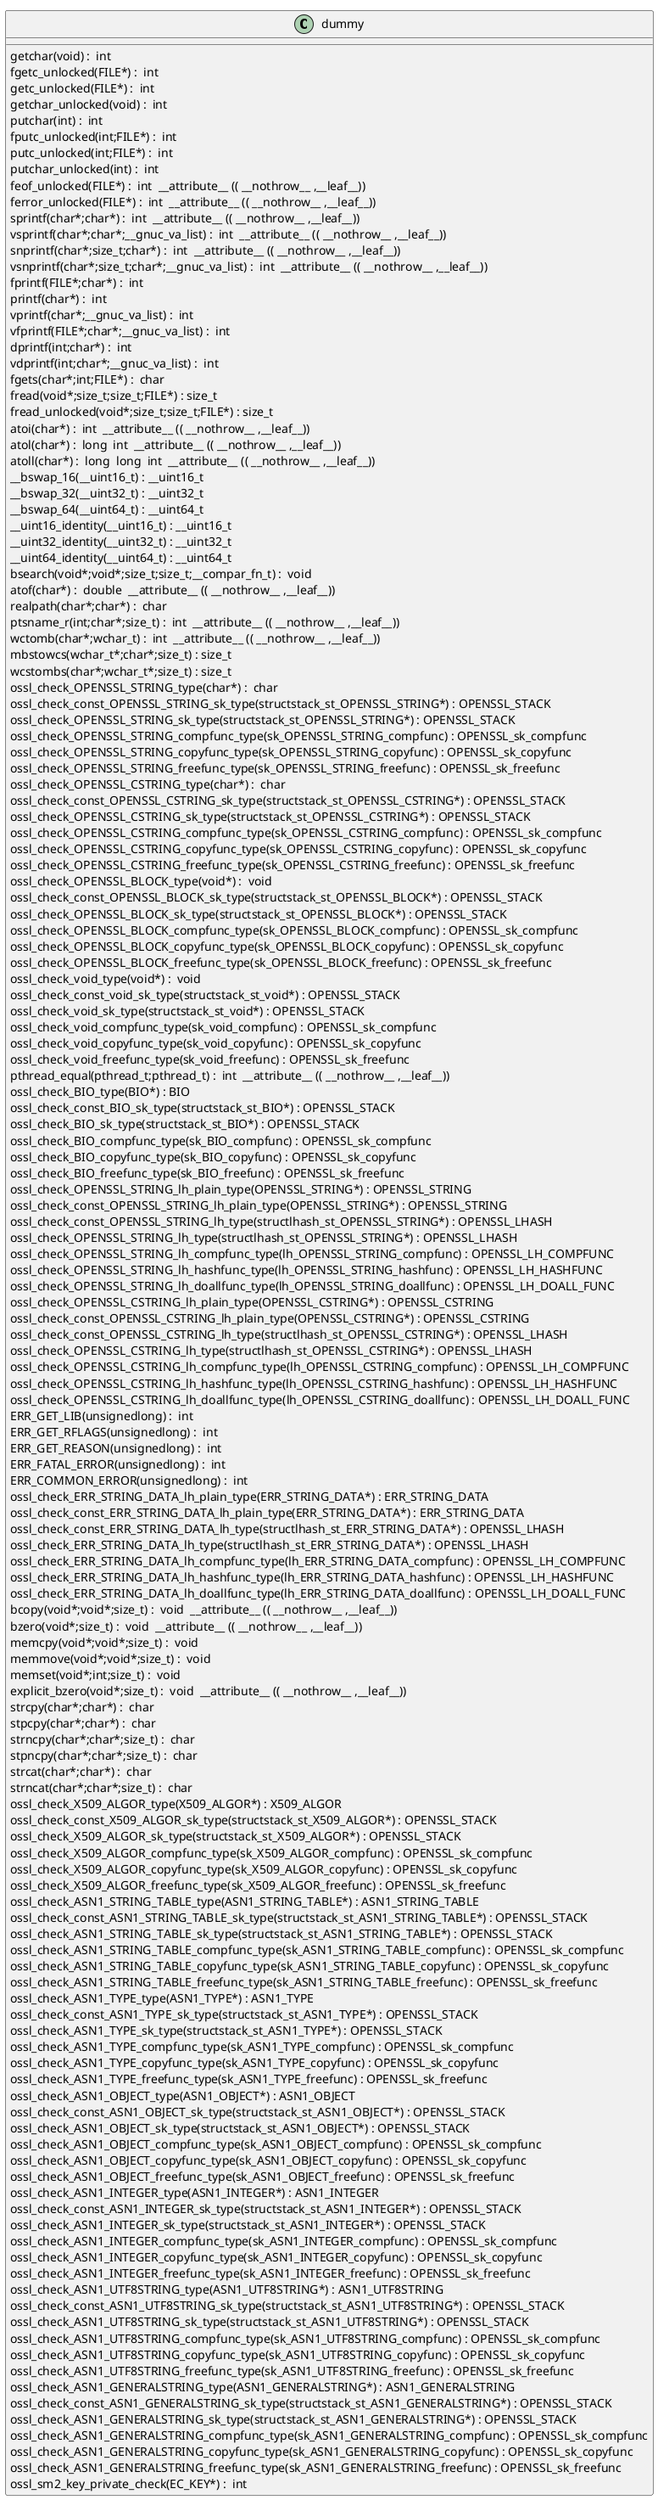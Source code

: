 @startuml
!pragma layout smetana
class dummy {
getchar(void) :  int  [[[./../../.././qc/crypto/sm2/sm2_key.c.html#911]]]
fgetc_unlocked(FILE*) :  int  [[[./../../.././qc/crypto/sm2/sm2_key.c.html#920]]]
getc_unlocked(FILE*) :  int  [[[./../../.././qc/crypto/sm2/sm2_key.c.html#930]]]
getchar_unlocked(void) :  int  [[[./../../.././qc/crypto/sm2/sm2_key.c.html#937]]]
putchar(int) :  int  [[[./../../.././qc/crypto/sm2/sm2_key.c.html#946]]]
fputc_unlocked(int;FILE*) :  int  [[[./../../.././qc/crypto/sm2/sm2_key.c.html#955]]]
putc_unlocked(int;FILE*) :  int  [[[./../../.././qc/crypto/sm2/sm2_key.c.html#965]]]
putchar_unlocked(int) :  int  [[[./../../.././qc/crypto/sm2/sm2_key.c.html#972]]]
feof_unlocked(FILE*) :  int  __attribute__ (( __nothrow__ ,__leaf__)) [[[./../../.././qc/crypto/sm2/sm2_key.c.html#978]]]
ferror_unlocked(FILE*) :  int  __attribute__ (( __nothrow__ ,__leaf__)) [[[./../../.././qc/crypto/sm2/sm2_key.c.html#985]]]
sprintf(char*;char*) :  int  __attribute__ (( __nothrow__ ,__leaf__)) [[[./../../.././qc/crypto/sm2/sm2_key.c.html#1004]]]
vsprintf(char*;char*;__gnuc_va_list) :  int  __attribute__ (( __nothrow__ ,__leaf__)) [[[./../../.././qc/crypto/sm2/sm2_key.c.html#1017]]]
snprintf(char*;size_t;char*) :  int  __attribute__ (( __nothrow__ ,__leaf__)) [[[./../../.././qc/crypto/sm2/sm2_key.c.html#1036]]]
vsnprintf(char*;size_t;char*;__gnuc_va_list) :  int  __attribute__ (( __nothrow__ ,__leaf__)) [[[./../../.././qc/crypto/sm2/sm2_key.c.html#1050]]]
fprintf(FILE*;char*) :  int  [[[./../../.././qc/crypto/sm2/sm2_key.c.html#1071]]]
printf(char*) :  int  [[[./../../.././qc/crypto/sm2/sm2_key.c.html#1078]]]
vprintf(char*;__gnuc_va_list) :  int  [[[./../../.././qc/crypto/sm2/sm2_key.c.html#1090]]]
vfprintf(FILE*;char*;__gnuc_va_list) :  int  [[[./../../.././qc/crypto/sm2/sm2_key.c.html#1100]]]
dprintf(int;char*) :  int  [[[./../../.././qc/crypto/sm2/sm2_key.c.html#1115]]]
vdprintf(int;char*;__gnuc_va_list) :  int  [[[./../../.././qc/crypto/sm2/sm2_key.c.html#1126]]]
fgets(char*;int;FILE*) :  char  [[[./../../.././qc/crypto/sm2/sm2_key.c.html#1145]]]
fread(void*;size_t;size_t;FILE*) : size_t [[[./../../.././qc/crypto/sm2/sm2_key.c.html#1171]]]
fread_unlocked(void*;size_t;size_t;FILE*) : size_t [[[./../../.././qc/crypto/sm2/sm2_key.c.html#1198]]]
atoi(char*) :  int  __attribute__ (( __nothrow__ ,__leaf__)) [[[./../../.././qc/crypto/sm2/sm2_key.c.html#1358]]]
atol(char*) :  long  int  __attribute__ (( __nothrow__ ,__leaf__)) [[[./../../.././qc/crypto/sm2/sm2_key.c.html#1363]]]
atoll(char*) :  long  long  int  __attribute__ (( __nothrow__ ,__leaf__)) [[[./../../.././qc/crypto/sm2/sm2_key.c.html#1370]]]
__bswap_16(__uint16_t) : __uint16_t [[[./../../.././qc/crypto/sm2/sm2_key.c.html#1517]]]
__bswap_32(__uint32_t) : __uint32_t [[[./../../.././qc/crypto/sm2/sm2_key.c.html#1532]]]
__bswap_64(__uint64_t) : __uint64_t [[[./../../.././qc/crypto/sm2/sm2_key.c.html#1542]]]
__uint16_identity(__uint16_t) : __uint16_t [[[./../../.././qc/crypto/sm2/sm2_key.c.html#1554]]]
__uint32_identity(__uint32_t) : __uint32_t [[[./../../.././qc/crypto/sm2/sm2_key.c.html#1560]]]
__uint64_identity(__uint64_t) : __uint64_t [[[./../../.././qc/crypto/sm2/sm2_key.c.html#1566]]]
bsearch(void*;void*;size_t;size_t;__compar_fn_t) :  void  [[[./../../.././qc/crypto/sm2/sm2_key.c.html#2234]]]
atof(char*) :  double  __attribute__ (( __nothrow__ ,__leaf__)) [[[./../../.././qc/crypto/sm2/sm2_key.c.html#1]]]
realpath(char*;char*) :  char  [[[./../../.././qc/crypto/sm2/sm2_key.c.html#1]]]
ptsname_r(int;char*;size_t) :  int  __attribute__ (( __nothrow__ ,__leaf__)) [[[./../../.././qc/crypto/sm2/sm2_key.c.html#1]]]
wctomb(char*;wchar_t) :  int  __attribute__ (( __nothrow__ ,__leaf__)) [[[./../../.././qc/crypto/sm2/sm2_key.c.html#1]]]
mbstowcs(wchar_t*;char*;size_t) : size_t [[[./../../.././qc/crypto/sm2/sm2_key.c.html#1]]]
wcstombs(char*;wchar_t*;size_t) : size_t [[[./../../.././qc/crypto/sm2/sm2_key.c.html#1]]]
ossl_check_OPENSSL_STRING_type(char*) :  char  [[[./../../.././qc/crypto/sm2/sm2_key.c.html#1]]]
ossl_check_const_OPENSSL_STRING_sk_type(structstack_st_OPENSSL_STRING*) : OPENSSL_STACK [[[./../../.././qc/crypto/sm2/sm2_key.c.html#1]]]
ossl_check_OPENSSL_STRING_sk_type(structstack_st_OPENSSL_STRING*) : OPENSSL_STACK [[[./../../.././qc/crypto/sm2/sm2_key.c.html#1]]]
ossl_check_OPENSSL_STRING_compfunc_type(sk_OPENSSL_STRING_compfunc) : OPENSSL_sk_compfunc [[[./../../.././qc/crypto/sm2/sm2_key.c.html#1]]]
ossl_check_OPENSSL_STRING_copyfunc_type(sk_OPENSSL_STRING_copyfunc) : OPENSSL_sk_copyfunc [[[./../../.././qc/crypto/sm2/sm2_key.c.html#1]]]
ossl_check_OPENSSL_STRING_freefunc_type(sk_OPENSSL_STRING_freefunc) : OPENSSL_sk_freefunc [[[./../../.././qc/crypto/sm2/sm2_key.c.html#1]]]
ossl_check_OPENSSL_CSTRING_type(char*) :  char  [[[./../../.././qc/crypto/sm2/sm2_key.c.html#1]]]
ossl_check_const_OPENSSL_CSTRING_sk_type(structstack_st_OPENSSL_CSTRING*) : OPENSSL_STACK [[[./../../.././qc/crypto/sm2/sm2_key.c.html#1]]]
ossl_check_OPENSSL_CSTRING_sk_type(structstack_st_OPENSSL_CSTRING*) : OPENSSL_STACK [[[./../../.././qc/crypto/sm2/sm2_key.c.html#1]]]
ossl_check_OPENSSL_CSTRING_compfunc_type(sk_OPENSSL_CSTRING_compfunc) : OPENSSL_sk_compfunc [[[./../../.././qc/crypto/sm2/sm2_key.c.html#1]]]
ossl_check_OPENSSL_CSTRING_copyfunc_type(sk_OPENSSL_CSTRING_copyfunc) : OPENSSL_sk_copyfunc [[[./../../.././qc/crypto/sm2/sm2_key.c.html#1]]]
ossl_check_OPENSSL_CSTRING_freefunc_type(sk_OPENSSL_CSTRING_freefunc) : OPENSSL_sk_freefunc [[[./../../.././qc/crypto/sm2/sm2_key.c.html#1]]]
ossl_check_OPENSSL_BLOCK_type(void*) :  void  [[[./../../.././qc/crypto/sm2/sm2_key.c.html#1]]]
ossl_check_const_OPENSSL_BLOCK_sk_type(structstack_st_OPENSSL_BLOCK*) : OPENSSL_STACK [[[./../../.././qc/crypto/sm2/sm2_key.c.html#1]]]
ossl_check_OPENSSL_BLOCK_sk_type(structstack_st_OPENSSL_BLOCK*) : OPENSSL_STACK [[[./../../.././qc/crypto/sm2/sm2_key.c.html#1]]]
ossl_check_OPENSSL_BLOCK_compfunc_type(sk_OPENSSL_BLOCK_compfunc) : OPENSSL_sk_compfunc [[[./../../.././qc/crypto/sm2/sm2_key.c.html#1]]]
ossl_check_OPENSSL_BLOCK_copyfunc_type(sk_OPENSSL_BLOCK_copyfunc) : OPENSSL_sk_copyfunc [[[./../../.././qc/crypto/sm2/sm2_key.c.html#1]]]
ossl_check_OPENSSL_BLOCK_freefunc_type(sk_OPENSSL_BLOCK_freefunc) : OPENSSL_sk_freefunc [[[./../../.././qc/crypto/sm2/sm2_key.c.html#1]]]
ossl_check_void_type(void*) :  void  [[[./../../.././qc/crypto/sm2/sm2_key.c.html#1]]]
ossl_check_const_void_sk_type(structstack_st_void*) : OPENSSL_STACK [[[./../../.././qc/crypto/sm2/sm2_key.c.html#1]]]
ossl_check_void_sk_type(structstack_st_void*) : OPENSSL_STACK [[[./../../.././qc/crypto/sm2/sm2_key.c.html#1]]]
ossl_check_void_compfunc_type(sk_void_compfunc) : OPENSSL_sk_compfunc [[[./../../.././qc/crypto/sm2/sm2_key.c.html#1]]]
ossl_check_void_copyfunc_type(sk_void_copyfunc) : OPENSSL_sk_copyfunc [[[./../../.././qc/crypto/sm2/sm2_key.c.html#1]]]
ossl_check_void_freefunc_type(sk_void_freefunc) : OPENSSL_sk_freefunc [[[./../../.././qc/crypto/sm2/sm2_key.c.html#1]]]
pthread_equal(pthread_t;pthread_t) :  int  __attribute__ (( __nothrow__ ,__leaf__)) [[[./../../.././qc/crypto/sm2/sm2_key.c.html#1]]]
ossl_check_BIO_type(BIO*) : BIO [[[./../../.././qc/crypto/sm2/sm2_key.c.html#1]]]
ossl_check_const_BIO_sk_type(structstack_st_BIO*) : OPENSSL_STACK [[[./../../.././qc/crypto/sm2/sm2_key.c.html#1]]]
ossl_check_BIO_sk_type(structstack_st_BIO*) : OPENSSL_STACK [[[./../../.././qc/crypto/sm2/sm2_key.c.html#1]]]
ossl_check_BIO_compfunc_type(sk_BIO_compfunc) : OPENSSL_sk_compfunc [[[./../../.././qc/crypto/sm2/sm2_key.c.html#1]]]
ossl_check_BIO_copyfunc_type(sk_BIO_copyfunc) : OPENSSL_sk_copyfunc [[[./../../.././qc/crypto/sm2/sm2_key.c.html#1]]]
ossl_check_BIO_freefunc_type(sk_BIO_freefunc) : OPENSSL_sk_freefunc [[[./../../.././qc/crypto/sm2/sm2_key.c.html#1]]]
ossl_check_OPENSSL_STRING_lh_plain_type(OPENSSL_STRING*) : OPENSSL_STRING [[[./../../.././qc/crypto/sm2/sm2_key.c.html#1]]]
ossl_check_const_OPENSSL_STRING_lh_plain_type(OPENSSL_STRING*) : OPENSSL_STRING [[[./../../.././qc/crypto/sm2/sm2_key.c.html#1]]]
ossl_check_const_OPENSSL_STRING_lh_type(structlhash_st_OPENSSL_STRING*) : OPENSSL_LHASH [[[./../../.././qc/crypto/sm2/sm2_key.c.html#1]]]
ossl_check_OPENSSL_STRING_lh_type(structlhash_st_OPENSSL_STRING*) : OPENSSL_LHASH [[[./../../.././qc/crypto/sm2/sm2_key.c.html#1]]]
ossl_check_OPENSSL_STRING_lh_compfunc_type(lh_OPENSSL_STRING_compfunc) : OPENSSL_LH_COMPFUNC [[[./../../.././qc/crypto/sm2/sm2_key.c.html#1]]]
ossl_check_OPENSSL_STRING_lh_hashfunc_type(lh_OPENSSL_STRING_hashfunc) : OPENSSL_LH_HASHFUNC [[[./../../.././qc/crypto/sm2/sm2_key.c.html#1]]]
ossl_check_OPENSSL_STRING_lh_doallfunc_type(lh_OPENSSL_STRING_doallfunc) : OPENSSL_LH_DOALL_FUNC [[[./../../.././qc/crypto/sm2/sm2_key.c.html#1]]]
ossl_check_OPENSSL_CSTRING_lh_plain_type(OPENSSL_CSTRING*) : OPENSSL_CSTRING [[[./../../.././qc/crypto/sm2/sm2_key.c.html#1]]]
ossl_check_const_OPENSSL_CSTRING_lh_plain_type(OPENSSL_CSTRING*) : OPENSSL_CSTRING [[[./../../.././qc/crypto/sm2/sm2_key.c.html#1]]]
ossl_check_const_OPENSSL_CSTRING_lh_type(structlhash_st_OPENSSL_CSTRING*) : OPENSSL_LHASH [[[./../../.././qc/crypto/sm2/sm2_key.c.html#1]]]
ossl_check_OPENSSL_CSTRING_lh_type(structlhash_st_OPENSSL_CSTRING*) : OPENSSL_LHASH [[[./../../.././qc/crypto/sm2/sm2_key.c.html#1]]]
ossl_check_OPENSSL_CSTRING_lh_compfunc_type(lh_OPENSSL_CSTRING_compfunc) : OPENSSL_LH_COMPFUNC [[[./../../.././qc/crypto/sm2/sm2_key.c.html#1]]]
ossl_check_OPENSSL_CSTRING_lh_hashfunc_type(lh_OPENSSL_CSTRING_hashfunc) : OPENSSL_LH_HASHFUNC [[[./../../.././qc/crypto/sm2/sm2_key.c.html#1]]]
ossl_check_OPENSSL_CSTRING_lh_doallfunc_type(lh_OPENSSL_CSTRING_doallfunc) : OPENSSL_LH_DOALL_FUNC [[[./../../.././qc/crypto/sm2/sm2_key.c.html#1]]]
ERR_GET_LIB(unsignedlong) :  int  [[[./../../.././qc/crypto/sm2/sm2_key.c.html#1]]]
ERR_GET_RFLAGS(unsignedlong) :  int  [[[./../../.././qc/crypto/sm2/sm2_key.c.html#1]]]
ERR_GET_REASON(unsignedlong) :  int  [[[./../../.././qc/crypto/sm2/sm2_key.c.html#1]]]
ERR_FATAL_ERROR(unsignedlong) :  int  [[[./../../.././qc/crypto/sm2/sm2_key.c.html#1]]]
ERR_COMMON_ERROR(unsignedlong) :  int  [[[./../../.././qc/crypto/sm2/sm2_key.c.html#1]]]
ossl_check_ERR_STRING_DATA_lh_plain_type(ERR_STRING_DATA*) : ERR_STRING_DATA [[[./../../.././qc/crypto/sm2/sm2_key.c.html#1]]]
ossl_check_const_ERR_STRING_DATA_lh_plain_type(ERR_STRING_DATA*) : ERR_STRING_DATA [[[./../../.././qc/crypto/sm2/sm2_key.c.html#1]]]
ossl_check_const_ERR_STRING_DATA_lh_type(structlhash_st_ERR_STRING_DATA*) : OPENSSL_LHASH [[[./../../.././qc/crypto/sm2/sm2_key.c.html#1]]]
ossl_check_ERR_STRING_DATA_lh_type(structlhash_st_ERR_STRING_DATA*) : OPENSSL_LHASH [[[./../../.././qc/crypto/sm2/sm2_key.c.html#1]]]
ossl_check_ERR_STRING_DATA_lh_compfunc_type(lh_ERR_STRING_DATA_compfunc) : OPENSSL_LH_COMPFUNC [[[./../../.././qc/crypto/sm2/sm2_key.c.html#1]]]
ossl_check_ERR_STRING_DATA_lh_hashfunc_type(lh_ERR_STRING_DATA_hashfunc) : OPENSSL_LH_HASHFUNC [[[./../../.././qc/crypto/sm2/sm2_key.c.html#1]]]
ossl_check_ERR_STRING_DATA_lh_doallfunc_type(lh_ERR_STRING_DATA_doallfunc) : OPENSSL_LH_DOALL_FUNC [[[./../../.././qc/crypto/sm2/sm2_key.c.html#1]]]
bcopy(void*;void*;size_t) :  void  __attribute__ (( __nothrow__ ,__leaf__)) [[[./../../.././qc/crypto/sm2/sm2_key.c.html#1]]]
bzero(void*;size_t) :  void  __attribute__ (( __nothrow__ ,__leaf__)) [[[./../../.././qc/crypto/sm2/sm2_key.c.html#1]]]
memcpy(void*;void*;size_t) :  void  [[[./../../.././qc/crypto/sm2/sm2_key.c.html#1]]]
memmove(void*;void*;size_t) :  void  [[[./../../.././qc/crypto/sm2/sm2_key.c.html#1]]]
memset(void*;int;size_t) :  void  [[[./../../.././qc/crypto/sm2/sm2_key.c.html#1]]]
explicit_bzero(void*;size_t) :  void  __attribute__ (( __nothrow__ ,__leaf__)) [[[./../../.././qc/crypto/sm2/sm2_key.c.html#1]]]
strcpy(char*;char*) :  char  [[[./../../.././qc/crypto/sm2/sm2_key.c.html#1]]]
stpcpy(char*;char*) :  char  [[[./../../.././qc/crypto/sm2/sm2_key.c.html#1]]]
strncpy(char*;char*;size_t) :  char  [[[./../../.././qc/crypto/sm2/sm2_key.c.html#1]]]
stpncpy(char*;char*;size_t) :  char  [[[./../../.././qc/crypto/sm2/sm2_key.c.html#1]]]
strcat(char*;char*) :  char  [[[./../../.././qc/crypto/sm2/sm2_key.c.html#1]]]
strncat(char*;char*;size_t) :  char  [[[./../../.././qc/crypto/sm2/sm2_key.c.html#1]]]
ossl_check_X509_ALGOR_type(X509_ALGOR*) : X509_ALGOR [[[./../../.././qc/crypto/sm2/sm2_key.c.html#1]]]
ossl_check_const_X509_ALGOR_sk_type(structstack_st_X509_ALGOR*) : OPENSSL_STACK [[[./../../.././qc/crypto/sm2/sm2_key.c.html#1]]]
ossl_check_X509_ALGOR_sk_type(structstack_st_X509_ALGOR*) : OPENSSL_STACK [[[./../../.././qc/crypto/sm2/sm2_key.c.html#1]]]
ossl_check_X509_ALGOR_compfunc_type(sk_X509_ALGOR_compfunc) : OPENSSL_sk_compfunc [[[./../../.././qc/crypto/sm2/sm2_key.c.html#1]]]
ossl_check_X509_ALGOR_copyfunc_type(sk_X509_ALGOR_copyfunc) : OPENSSL_sk_copyfunc [[[./../../.././qc/crypto/sm2/sm2_key.c.html#1]]]
ossl_check_X509_ALGOR_freefunc_type(sk_X509_ALGOR_freefunc) : OPENSSL_sk_freefunc [[[./../../.././qc/crypto/sm2/sm2_key.c.html#1]]]
ossl_check_ASN1_STRING_TABLE_type(ASN1_STRING_TABLE*) : ASN1_STRING_TABLE [[[./../../.././qc/crypto/sm2/sm2_key.c.html#1]]]
ossl_check_const_ASN1_STRING_TABLE_sk_type(structstack_st_ASN1_STRING_TABLE*) : OPENSSL_STACK [[[./../../.././qc/crypto/sm2/sm2_key.c.html#1]]]
ossl_check_ASN1_STRING_TABLE_sk_type(structstack_st_ASN1_STRING_TABLE*) : OPENSSL_STACK [[[./../../.././qc/crypto/sm2/sm2_key.c.html#1]]]
ossl_check_ASN1_STRING_TABLE_compfunc_type(sk_ASN1_STRING_TABLE_compfunc) : OPENSSL_sk_compfunc [[[./../../.././qc/crypto/sm2/sm2_key.c.html#1]]]
ossl_check_ASN1_STRING_TABLE_copyfunc_type(sk_ASN1_STRING_TABLE_copyfunc) : OPENSSL_sk_copyfunc [[[./../../.././qc/crypto/sm2/sm2_key.c.html#1]]]
ossl_check_ASN1_STRING_TABLE_freefunc_type(sk_ASN1_STRING_TABLE_freefunc) : OPENSSL_sk_freefunc [[[./../../.././qc/crypto/sm2/sm2_key.c.html#1]]]
ossl_check_ASN1_TYPE_type(ASN1_TYPE*) : ASN1_TYPE [[[./../../.././qc/crypto/sm2/sm2_key.c.html#1]]]
ossl_check_const_ASN1_TYPE_sk_type(structstack_st_ASN1_TYPE*) : OPENSSL_STACK [[[./../../.././qc/crypto/sm2/sm2_key.c.html#1]]]
ossl_check_ASN1_TYPE_sk_type(structstack_st_ASN1_TYPE*) : OPENSSL_STACK [[[./../../.././qc/crypto/sm2/sm2_key.c.html#1]]]
ossl_check_ASN1_TYPE_compfunc_type(sk_ASN1_TYPE_compfunc) : OPENSSL_sk_compfunc [[[./../../.././qc/crypto/sm2/sm2_key.c.html#1]]]
ossl_check_ASN1_TYPE_copyfunc_type(sk_ASN1_TYPE_copyfunc) : OPENSSL_sk_copyfunc [[[./../../.././qc/crypto/sm2/sm2_key.c.html#1]]]
ossl_check_ASN1_TYPE_freefunc_type(sk_ASN1_TYPE_freefunc) : OPENSSL_sk_freefunc [[[./../../.././qc/crypto/sm2/sm2_key.c.html#1]]]
ossl_check_ASN1_OBJECT_type(ASN1_OBJECT*) : ASN1_OBJECT [[[./../../.././qc/crypto/sm2/sm2_key.c.html#1]]]
ossl_check_const_ASN1_OBJECT_sk_type(structstack_st_ASN1_OBJECT*) : OPENSSL_STACK [[[./../../.././qc/crypto/sm2/sm2_key.c.html#1]]]
ossl_check_ASN1_OBJECT_sk_type(structstack_st_ASN1_OBJECT*) : OPENSSL_STACK [[[./../../.././qc/crypto/sm2/sm2_key.c.html#1]]]
ossl_check_ASN1_OBJECT_compfunc_type(sk_ASN1_OBJECT_compfunc) : OPENSSL_sk_compfunc [[[./../../.././qc/crypto/sm2/sm2_key.c.html#1]]]
ossl_check_ASN1_OBJECT_copyfunc_type(sk_ASN1_OBJECT_copyfunc) : OPENSSL_sk_copyfunc [[[./../../.././qc/crypto/sm2/sm2_key.c.html#1]]]
ossl_check_ASN1_OBJECT_freefunc_type(sk_ASN1_OBJECT_freefunc) : OPENSSL_sk_freefunc [[[./../../.././qc/crypto/sm2/sm2_key.c.html#1]]]
ossl_check_ASN1_INTEGER_type(ASN1_INTEGER*) : ASN1_INTEGER [[[./../../.././qc/crypto/sm2/sm2_key.c.html#1]]]
ossl_check_const_ASN1_INTEGER_sk_type(structstack_st_ASN1_INTEGER*) : OPENSSL_STACK [[[./../../.././qc/crypto/sm2/sm2_key.c.html#1]]]
ossl_check_ASN1_INTEGER_sk_type(structstack_st_ASN1_INTEGER*) : OPENSSL_STACK [[[./../../.././qc/crypto/sm2/sm2_key.c.html#1]]]
ossl_check_ASN1_INTEGER_compfunc_type(sk_ASN1_INTEGER_compfunc) : OPENSSL_sk_compfunc [[[./../../.././qc/crypto/sm2/sm2_key.c.html#1]]]
ossl_check_ASN1_INTEGER_copyfunc_type(sk_ASN1_INTEGER_copyfunc) : OPENSSL_sk_copyfunc [[[./../../.././qc/crypto/sm2/sm2_key.c.html#1]]]
ossl_check_ASN1_INTEGER_freefunc_type(sk_ASN1_INTEGER_freefunc) : OPENSSL_sk_freefunc [[[./../../.././qc/crypto/sm2/sm2_key.c.html#1]]]
ossl_check_ASN1_UTF8STRING_type(ASN1_UTF8STRING*) : ASN1_UTF8STRING [[[./../../.././qc/crypto/sm2/sm2_key.c.html#1]]]
ossl_check_const_ASN1_UTF8STRING_sk_type(structstack_st_ASN1_UTF8STRING*) : OPENSSL_STACK [[[./../../.././qc/crypto/sm2/sm2_key.c.html#1]]]
ossl_check_ASN1_UTF8STRING_sk_type(structstack_st_ASN1_UTF8STRING*) : OPENSSL_STACK [[[./../../.././qc/crypto/sm2/sm2_key.c.html#1]]]
ossl_check_ASN1_UTF8STRING_compfunc_type(sk_ASN1_UTF8STRING_compfunc) : OPENSSL_sk_compfunc [[[./../../.././qc/crypto/sm2/sm2_key.c.html#1]]]
ossl_check_ASN1_UTF8STRING_copyfunc_type(sk_ASN1_UTF8STRING_copyfunc) : OPENSSL_sk_copyfunc [[[./../../.././qc/crypto/sm2/sm2_key.c.html#1]]]
ossl_check_ASN1_UTF8STRING_freefunc_type(sk_ASN1_UTF8STRING_freefunc) : OPENSSL_sk_freefunc [[[./../../.././qc/crypto/sm2/sm2_key.c.html#1]]]
ossl_check_ASN1_GENERALSTRING_type(ASN1_GENERALSTRING*) : ASN1_GENERALSTRING [[[./../../.././qc/crypto/sm2/sm2_key.c.html#1]]]
ossl_check_const_ASN1_GENERALSTRING_sk_type(structstack_st_ASN1_GENERALSTRING*) : OPENSSL_STACK [[[./../../.././qc/crypto/sm2/sm2_key.c.html#1]]]
ossl_check_ASN1_GENERALSTRING_sk_type(structstack_st_ASN1_GENERALSTRING*) : OPENSSL_STACK [[[./../../.././qc/crypto/sm2/sm2_key.c.html#1]]]
ossl_check_ASN1_GENERALSTRING_compfunc_type(sk_ASN1_GENERALSTRING_compfunc) : OPENSSL_sk_compfunc [[[./../../.././qc/crypto/sm2/sm2_key.c.html#1]]]
ossl_check_ASN1_GENERALSTRING_copyfunc_type(sk_ASN1_GENERALSTRING_copyfunc) : OPENSSL_sk_copyfunc [[[./../../.././qc/crypto/sm2/sm2_key.c.html#1]]]
ossl_check_ASN1_GENERALSTRING_freefunc_type(sk_ASN1_GENERALSTRING_freefunc) : OPENSSL_sk_freefunc [[[./../../.././qc/crypto/sm2/sm2_key.c.html#1]]]
ossl_sm2_key_private_check(EC_KEY*) :  int  [[[./../../.././qc/crypto/sm2/sm2_key.c.html#1]]]
} 
@enduml
